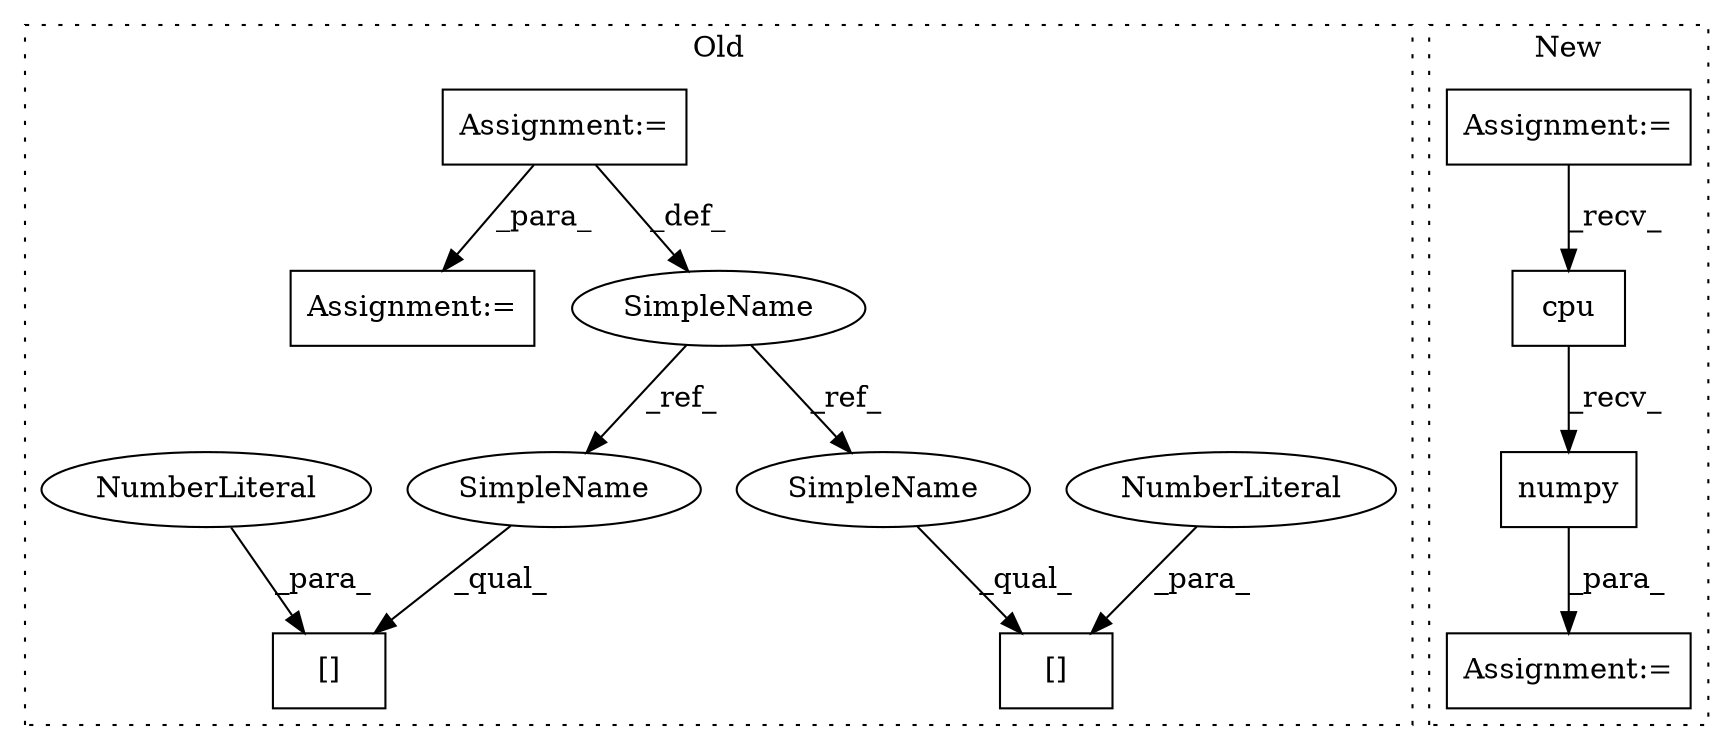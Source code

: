 digraph G {
subgraph cluster0 {
1 [label="[]" a="2" s="3475,3482" l="6,1" shape="box"];
6 [label="NumberLiteral" a="34" s="3481" l="1" shape="ellipse"];
7 [label="Assignment:=" a="7" s="3400" l="1" shape="box"];
8 [label="Assignment:=" a="7" s="3468" l="7" shape="box"];
9 [label="[]" a="2" s="3496,3503" l="6,1" shape="box"];
10 [label="NumberLiteral" a="34" s="3502" l="1" shape="ellipse"];
11 [label="SimpleName" a="42" s="3395" l="5" shape="ellipse"];
12 [label="SimpleName" a="42" s="3496" l="5" shape="ellipse"];
13 [label="SimpleName" a="42" s="3475" l="5" shape="ellipse"];
label = "Old";
style="dotted";
}
subgraph cluster1 {
2 [label="cpu" a="32" s="3599" l="5" shape="box"];
3 [label="numpy" a="32" s="3620" l="7" shape="box"];
4 [label="Assignment:=" a="7" s="3591" l="1" shape="box"];
5 [label="Assignment:=" a="7" s="3549" l="1" shape="box"];
label = "New";
style="dotted";
}
2 -> 3 [label="_recv_"];
3 -> 4 [label="_para_"];
5 -> 2 [label="_recv_"];
6 -> 1 [label="_para_"];
7 -> 8 [label="_para_"];
7 -> 11 [label="_def_"];
10 -> 9 [label="_para_"];
11 -> 12 [label="_ref_"];
11 -> 13 [label="_ref_"];
12 -> 9 [label="_qual_"];
13 -> 1 [label="_qual_"];
}